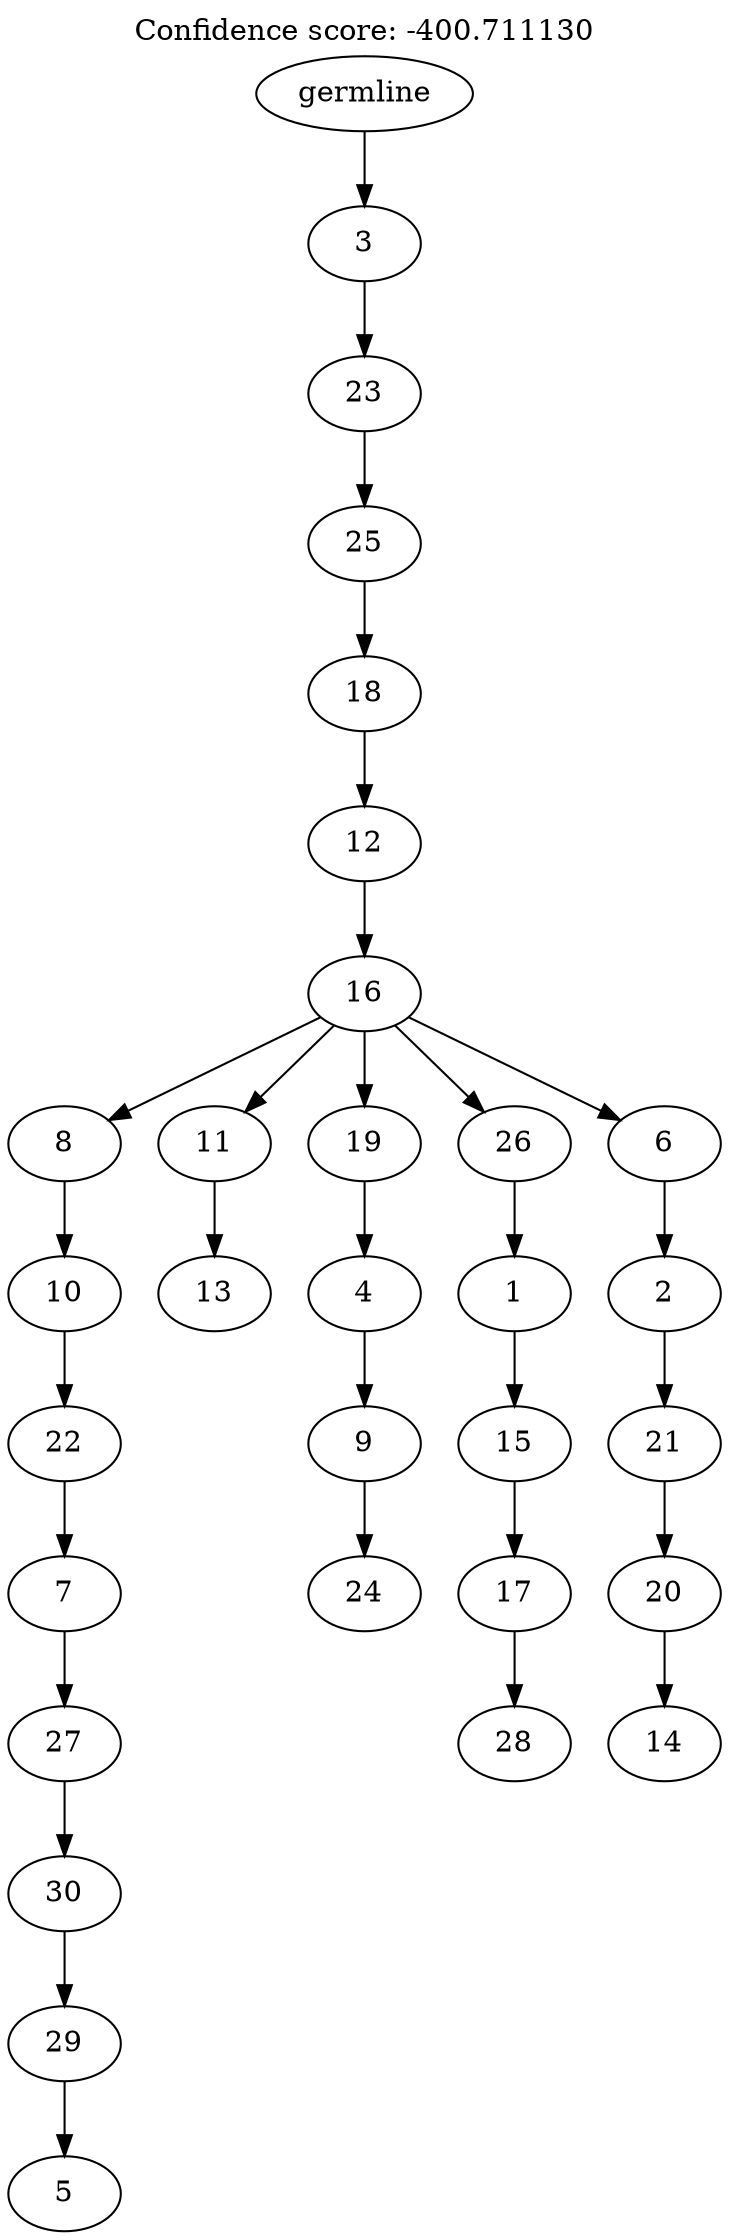 digraph g {
	"29" -> "30";
	"30" [label="5"];
	"28" -> "29";
	"29" [label="29"];
	"27" -> "28";
	"28" [label="30"];
	"26" -> "27";
	"27" [label="27"];
	"25" -> "26";
	"26" [label="7"];
	"24" -> "25";
	"25" [label="22"];
	"23" -> "24";
	"24" [label="10"];
	"21" -> "22";
	"22" [label="13"];
	"19" -> "20";
	"20" [label="24"];
	"18" -> "19";
	"19" [label="9"];
	"17" -> "18";
	"18" [label="4"];
	"15" -> "16";
	"16" [label="28"];
	"14" -> "15";
	"15" [label="17"];
	"13" -> "14";
	"14" [label="15"];
	"12" -> "13";
	"13" [label="1"];
	"10" -> "11";
	"11" [label="14"];
	"9" -> "10";
	"10" [label="20"];
	"8" -> "9";
	"9" [label="21"];
	"7" -> "8";
	"8" [label="2"];
	"6" -> "7";
	"7" [label="6"];
	"6" -> "12";
	"12" [label="26"];
	"6" -> "17";
	"17" [label="19"];
	"6" -> "21";
	"21" [label="11"];
	"6" -> "23";
	"23" [label="8"];
	"5" -> "6";
	"6" [label="16"];
	"4" -> "5";
	"5" [label="12"];
	"3" -> "4";
	"4" [label="18"];
	"2" -> "3";
	"3" [label="25"];
	"1" -> "2";
	"2" [label="23"];
	"0" -> "1";
	"1" [label="3"];
	"0" [label="germline"];
	labelloc="t";
	label="Confidence score: -400.711130";
}
